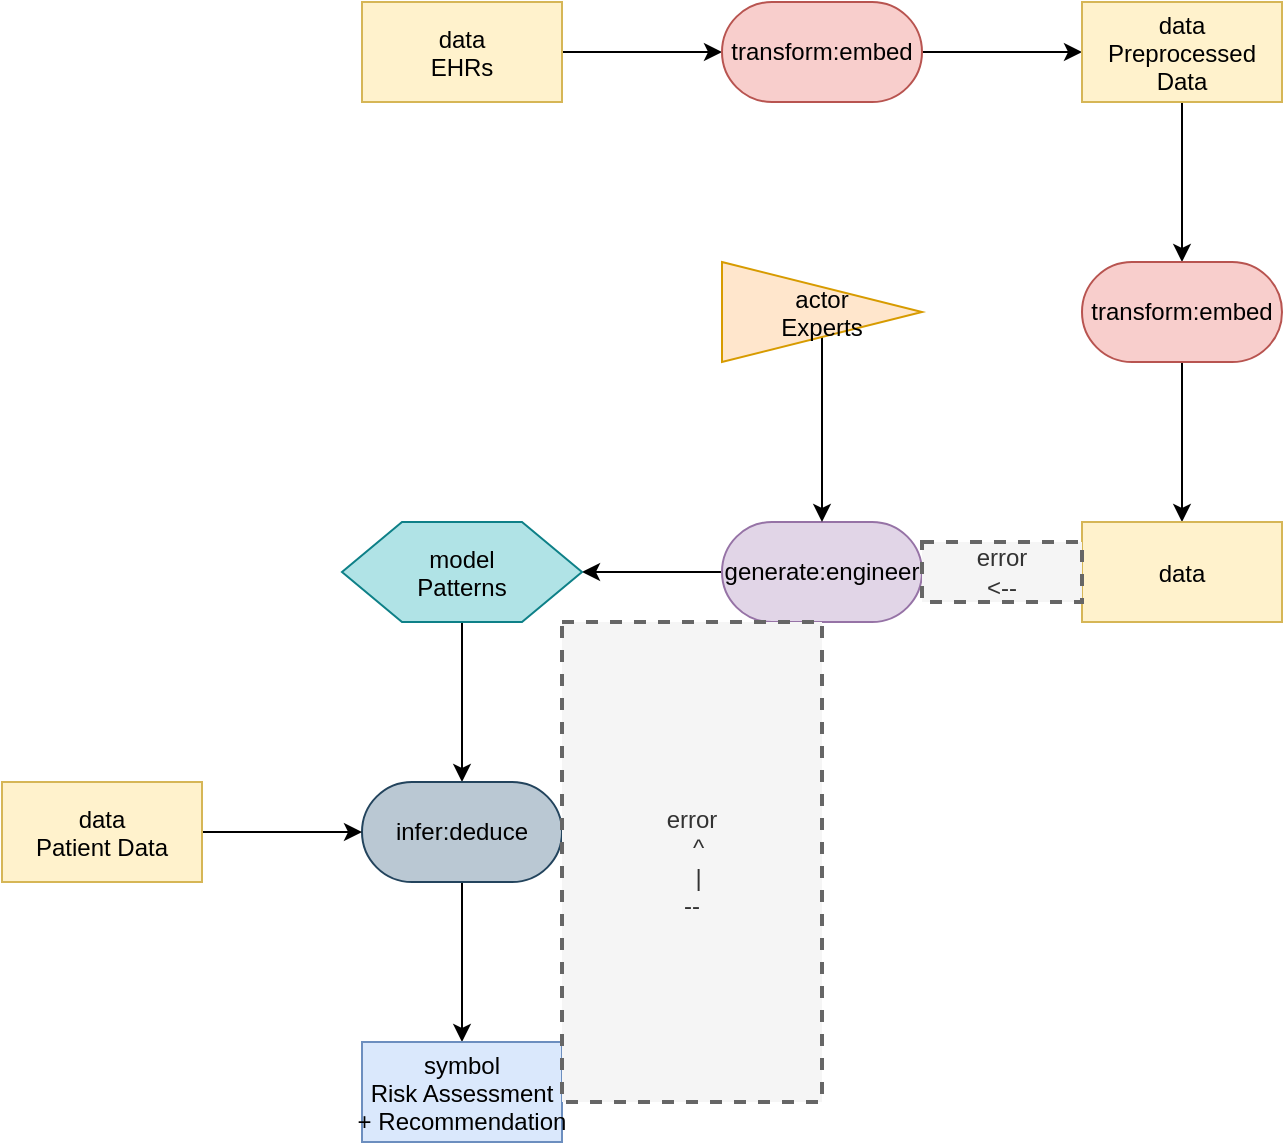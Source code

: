 <mxfile version="27.1.6" pages="2">
  <diagram name="Page-1" id="snmFCNeNv60lSdYQOHwF">
    <mxGraphModel dx="1429" dy="856" grid="1" gridSize="10" guides="1" tooltips="1" connect="1" arrows="1" fold="1" page="1" pageScale="1" pageWidth="3300" pageHeight="4681" math="0" shadow="0">
      <root>
        <mxCell id="0" />
        <mxCell id="1" parent="0" />
        <mxCell id="-AzgIT8JQNm12NpPNw8n-3" style="edgeStyle=orthogonalEdgeStyle;rounded=0;orthogonalLoop=1;jettySize=auto;html=1;exitX=1;exitY=0.5;exitDx=0;exitDy=0;entryX=0;entryY=0.5;entryDx=0;entryDy=0;" parent="1" source="-AzgIT8JQNm12NpPNw8n-1" target="-AzgIT8JQNm12NpPNw8n-2" edge="1">
          <mxGeometry relative="1" as="geometry" />
        </mxCell>
        <mxCell id="-AzgIT8JQNm12NpPNw8n-1" value="data&#xa;EHRs" style="rectangle;fillColor=#fff2cc;strokeColor=#d6b656;" parent="1" name="data" vertex="1">
          <mxGeometry x="340" y="230" width="100" height="50" as="geometry" />
        </mxCell>
        <mxCell id="-AzgIT8JQNm12NpPNw8n-5" style="edgeStyle=orthogonalEdgeStyle;rounded=0;orthogonalLoop=1;jettySize=auto;html=1;exitX=1;exitY=0.5;exitDx=0;exitDy=0;entryX=0;entryY=0.5;entryDx=0;entryDy=0;" parent="1" source="-AzgIT8JQNm12NpPNw8n-2" target="-AzgIT8JQNm12NpPNw8n-4" edge="1">
          <mxGeometry relative="1" as="geometry" />
        </mxCell>
        <mxCell id="-AzgIT8JQNm12NpPNw8n-2" value="transform:embed" style="rounded=1;whiteSpace=wrap;html=1;arcSize=50;fillColor=#f8cecc;strokeColor=#b85450;" parent="1" name="transform" vertex="1">
          <mxGeometry x="520" y="230" width="100" height="50" as="geometry" />
        </mxCell>
        <mxCell id="-AzgIT8JQNm12NpPNw8n-8" style="edgeStyle=orthogonalEdgeStyle;rounded=0;orthogonalLoop=1;jettySize=auto;html=1;exitX=0.5;exitY=1;exitDx=0;exitDy=0;entryX=0.5;entryY=0;entryDx=0;entryDy=0;" parent="1" source="-AzgIT8JQNm12NpPNw8n-4" target="-AzgIT8JQNm12NpPNw8n-7" edge="1">
          <mxGeometry relative="1" as="geometry" />
        </mxCell>
        <mxCell id="-AzgIT8JQNm12NpPNw8n-4" value="data&#xa;Preprocessed&#xa;Data" style="rectangle;fillColor=#fff2cc;strokeColor=#d6b656;" parent="1" name="data" vertex="1">
          <mxGeometry x="700" y="230" width="100" height="50" as="geometry" />
        </mxCell>
        <mxCell id="-AzgIT8JQNm12NpPNw8n-10" style="edgeStyle=orthogonalEdgeStyle;rounded=0;orthogonalLoop=1;jettySize=auto;html=1;exitX=0.5;exitY=1;exitDx=0;exitDy=0;entryX=0.5;entryY=0;entryDx=0;entryDy=0;" parent="1" source="-AzgIT8JQNm12NpPNw8n-7" target="-AzgIT8JQNm12NpPNw8n-9" edge="1">
          <mxGeometry relative="1" as="geometry" />
        </mxCell>
        <mxCell id="-AzgIT8JQNm12NpPNw8n-7" value="transform:embed" style="rounded=1;whiteSpace=wrap;html=1;arcSize=50;fillColor=#f8cecc;strokeColor=#b85450;" parent="1" name="transform" vertex="1">
          <mxGeometry x="700" y="360" width="100" height="50" as="geometry" />
        </mxCell>
        <mxCell id="-AzgIT8JQNm12NpPNw8n-9" value="data" style="rectangle;fillColor=#fff2cc;strokeColor=#d6b656;" parent="1" name="data" vertex="1">
          <mxGeometry x="700" y="490" width="100" height="50" as="geometry" />
        </mxCell>
        <mxCell id="-AzgIT8JQNm12NpPNw8n-21" style="edgeStyle=orthogonalEdgeStyle;rounded=0;orthogonalLoop=1;jettySize=auto;html=1;exitX=0;exitY=0.5;exitDx=0;exitDy=0;entryX=1;entryY=0.5;entryDx=0;entryDy=0;" parent="1" source="-AzgIT8JQNm12NpPNw8n-14" target="-AzgIT8JQNm12NpPNw8n-20" edge="1">
          <mxGeometry relative="1" as="geometry" />
        </mxCell>
        <mxCell id="-AzgIT8JQNm12NpPNw8n-14" value="generate:engineer" style="rounded=1;whiteSpace=wrap;html=1;arcSize=50;fillColor=#e1d5e7;strokeColor=#9673a6;" parent="1" name="generate:engineer" vertex="1">
          <mxGeometry x="520" y="490" width="100" height="50" as="geometry" />
        </mxCell>
        <mxCell id="-AzgIT8JQNm12NpPNw8n-17" value="&lt;div&gt;error&lt;/div&gt;&lt;div&gt;&amp;lt;--&lt;/div&gt;" style="text;html=1;align=center;verticalAlign=middle;whiteSpace=wrap;rounded=0;dashed=1;fillColor=#f5f5f5;fontColor=#333333;strokeColor=#666666;strokeWidth=2;" parent="1" name="text" vertex="1">
          <mxGeometry x="620" y="500" width="80" height="30" as="geometry" />
        </mxCell>
        <mxCell id="-AzgIT8JQNm12NpPNw8n-19" style="edgeStyle=orthogonalEdgeStyle;rounded=0;orthogonalLoop=1;jettySize=auto;html=1;exitX=0.5;exitY=1;exitDx=0;exitDy=0;entryX=0.5;entryY=0;entryDx=0;entryDy=0;" parent="1" source="-AzgIT8JQNm12NpPNw8n-18" target="-AzgIT8JQNm12NpPNw8n-14" edge="1">
          <mxGeometry relative="1" as="geometry" />
        </mxCell>
        <mxCell id="-AzgIT8JQNm12NpPNw8n-18" value="actor&#xa;Experts" style="triangle;fillColor=#ffe6cc;strokeColor=#d79b00;" parent="1" name="actor" vertex="1">
          <mxGeometry x="520" y="360" width="100" height="50" as="geometry" />
        </mxCell>
        <mxCell id="-AzgIT8JQNm12NpPNw8n-23" style="edgeStyle=orthogonalEdgeStyle;rounded=0;orthogonalLoop=1;jettySize=auto;html=1;exitX=0.5;exitY=1;exitDx=0;exitDy=0;entryX=0.5;entryY=0;entryDx=0;entryDy=0;" parent="1" source="-AzgIT8JQNm12NpPNw8n-20" target="-AzgIT8JQNm12NpPNw8n-22" edge="1">
          <mxGeometry relative="1" as="geometry" />
        </mxCell>
        <mxCell id="-AzgIT8JQNm12NpPNw8n-20" value="model&#xa;Patterns" style="shape=hexagon;perimeter=hexagonPerimeter2;fillColor=#b0e3e6;strokeColor=#0e8088;" parent="1" name="model" vertex="1">
          <mxGeometry x="330" y="490" width="120" height="50" as="geometry" />
        </mxCell>
        <mxCell id="-AzgIT8JQNm12NpPNw8n-27" style="edgeStyle=orthogonalEdgeStyle;rounded=0;orthogonalLoop=1;jettySize=auto;html=1;exitX=0.5;exitY=1;exitDx=0;exitDy=0;entryX=0.5;entryY=0;entryDx=0;entryDy=0;" parent="1" source="-AzgIT8JQNm12NpPNw8n-22" target="-AzgIT8JQNm12NpPNw8n-26" edge="1">
          <mxGeometry relative="1" as="geometry" />
        </mxCell>
        <mxCell id="-AzgIT8JQNm12NpPNw8n-22" value="infer:deduce" style="rounded=1;whiteSpace=wrap;html=1;arcSize=50;fillColor=#bac8d3;strokeColor=#23445d;" parent="1" name="infer:deduce" vertex="1">
          <mxGeometry x="340" y="620" width="100" height="50" as="geometry" />
        </mxCell>
        <mxCell id="-AzgIT8JQNm12NpPNw8n-25" style="edgeStyle=orthogonalEdgeStyle;rounded=0;orthogonalLoop=1;jettySize=auto;html=1;entryX=0;entryY=0.5;entryDx=0;entryDy=0;" parent="1" source="-AzgIT8JQNm12NpPNw8n-24" target="-AzgIT8JQNm12NpPNw8n-22" edge="1">
          <mxGeometry relative="1" as="geometry" />
        </mxCell>
        <mxCell id="-AzgIT8JQNm12NpPNw8n-24" value="data&#xa;Patient Data" style="rectangle;fillColor=#fff2cc;strokeColor=#d6b656;" parent="1" name="data" vertex="1">
          <mxGeometry x="160" y="620" width="100" height="50" as="geometry" />
        </mxCell>
        <mxCell id="-AzgIT8JQNm12NpPNw8n-26" value="symbol&#xa;Risk Assessment&#xa;+ Recommendation" style="rectangle;fillColor=#dae8fc;strokeColor=#6c8ebf;" parent="1" name="symbol" vertex="1">
          <mxGeometry x="340" y="750" width="100" height="50" as="geometry" />
        </mxCell>
        <mxCell id="-AzgIT8JQNm12NpPNw8n-29" value="&lt;div&gt;error&lt;/div&gt;&lt;div&gt;&amp;nbsp; ^&lt;/div&gt;&lt;div&gt;&amp;nbsp; |&lt;/div&gt;&lt;div&gt;--&lt;/div&gt;" style="text;html=1;align=center;verticalAlign=middle;whiteSpace=wrap;rounded=0;dashed=1;fillColor=#f5f5f5;fontColor=#333333;strokeColor=#666666;strokeWidth=2;" parent="1" name="text" vertex="1">
          <mxGeometry x="440" y="540" width="130" height="240" as="geometry" />
        </mxCell>
      </root>
    </mxGraphModel>
  </diagram>
  <diagram name="Copy of Page-1" id="b1hgjE56_KVyyjQ0NzPH">
    <mxGraphModel dx="1429" dy="856" grid="1" gridSize="10" guides="1" tooltips="1" connect="1" arrows="1" fold="1" page="1" pageScale="1" pageWidth="3300" pageHeight="4681" math="0" shadow="0">
      <root>
        <mxCell id="TqYOXqOIuNRN05LQgg5f-0" />
        <mxCell id="TqYOXqOIuNRN05LQgg5f-1" parent="TqYOXqOIuNRN05LQgg5f-0" />
        <mxCell id="TqYOXqOIuNRN05LQgg5f-2" style="edgeStyle=orthogonalEdgeStyle;rounded=0;orthogonalLoop=1;jettySize=auto;html=1;exitX=1;exitY=0.5;exitDx=0;exitDy=0;entryX=0;entryY=0.5;entryDx=0;entryDy=0;" edge="1" parent="TqYOXqOIuNRN05LQgg5f-1" source="TqYOXqOIuNRN05LQgg5f-3" target="TqYOXqOIuNRN05LQgg5f-5">
          <mxGeometry relative="1" as="geometry" />
        </mxCell>
        <mxCell id="TqYOXqOIuNRN05LQgg5f-3" value="data&#xa;EHRs" style="rectangle;fillColor=#fff2cc;strokeColor=#d6b656;" name="data" vertex="1" parent="TqYOXqOIuNRN05LQgg5f-1">
          <mxGeometry x="340" y="230" width="100" height="50" as="geometry" />
        </mxCell>
        <mxCell id="TqYOXqOIuNRN05LQgg5f-4" style="edgeStyle=orthogonalEdgeStyle;rounded=0;orthogonalLoop=1;jettySize=auto;html=1;exitX=1;exitY=0.5;exitDx=0;exitDy=0;entryX=0;entryY=0.5;entryDx=0;entryDy=0;" edge="1" parent="TqYOXqOIuNRN05LQgg5f-1" source="TqYOXqOIuNRN05LQgg5f-5" target="TqYOXqOIuNRN05LQgg5f-7">
          <mxGeometry relative="1" as="geometry" />
        </mxCell>
        <mxCell id="TqYOXqOIuNRN05LQgg5f-5" value="transform:embed" style="rounded=1;whiteSpace=wrap;html=1;arcSize=50;fillColor=#f8cecc;strokeColor=#b85450;" name="transform" vertex="1" parent="TqYOXqOIuNRN05LQgg5f-1">
          <mxGeometry x="520" y="230" width="100" height="50" as="geometry" />
        </mxCell>
        <mxCell id="TqYOXqOIuNRN05LQgg5f-6" style="edgeStyle=orthogonalEdgeStyle;rounded=0;orthogonalLoop=1;jettySize=auto;html=1;exitX=0.5;exitY=1;exitDx=0;exitDy=0;entryX=0.5;entryY=0;entryDx=0;entryDy=0;" edge="1" parent="TqYOXqOIuNRN05LQgg5f-1" source="TqYOXqOIuNRN05LQgg5f-7" target="TqYOXqOIuNRN05LQgg5f-9">
          <mxGeometry relative="1" as="geometry" />
        </mxCell>
        <mxCell id="TqYOXqOIuNRN05LQgg5f-7" value="data&#xa;Preprocessed&#xa;Data" style="rectangle;fillColor=#fff2cc;strokeColor=#d6b656;" name="data" vertex="1" parent="TqYOXqOIuNRN05LQgg5f-1">
          <mxGeometry x="700" y="230" width="100" height="50" as="geometry" />
        </mxCell>
        <mxCell id="TqYOXqOIuNRN05LQgg5f-8" style="edgeStyle=orthogonalEdgeStyle;rounded=0;orthogonalLoop=1;jettySize=auto;html=1;exitX=0.5;exitY=1;exitDx=0;exitDy=0;entryX=0.5;entryY=0;entryDx=0;entryDy=0;" edge="1" parent="TqYOXqOIuNRN05LQgg5f-1" source="TqYOXqOIuNRN05LQgg5f-9" target="TqYOXqOIuNRN05LQgg5f-10">
          <mxGeometry relative="1" as="geometry" />
        </mxCell>
        <mxCell id="TqYOXqOIuNRN05LQgg5f-9" value="transform:embed" style="rounded=1;whiteSpace=wrap;html=1;arcSize=50;fillColor=#f8cecc;strokeColor=#b85450;" name="transform" vertex="1" parent="TqYOXqOIuNRN05LQgg5f-1">
          <mxGeometry x="700" y="360" width="100" height="50" as="geometry" />
        </mxCell>
        <mxCell id="ioMqj7xtOXUpbVb3NhpE-0" style="edgeStyle=orthogonalEdgeStyle;rounded=0;orthogonalLoop=1;jettySize=auto;html=1;exitX=0;exitY=0.5;exitDx=0;exitDy=0;entryX=1;entryY=0.5;entryDx=0;entryDy=0;" edge="1" parent="TqYOXqOIuNRN05LQgg5f-1" source="TqYOXqOIuNRN05LQgg5f-10" target="TqYOXqOIuNRN05LQgg5f-12">
          <mxGeometry relative="1" as="geometry" />
        </mxCell>
        <mxCell id="TqYOXqOIuNRN05LQgg5f-10" value="data" style="rectangle;fillColor=#fff2cc;strokeColor=#d6b656;" name="data" vertex="1" parent="TqYOXqOIuNRN05LQgg5f-1" tooltip="⚠️ Node not part of any valid pattern.">
          <mxGeometry x="700" y="490" width="100" height="50" as="geometry" />
        </mxCell>
        <mxCell id="TqYOXqOIuNRN05LQgg5f-11" style="edgeStyle=orthogonalEdgeStyle;rounded=0;orthogonalLoop=1;jettySize=auto;html=1;exitX=0;exitY=0.5;exitDx=0;exitDy=0;entryX=1;entryY=0.5;entryDx=0;entryDy=0;" edge="1" parent="TqYOXqOIuNRN05LQgg5f-1" source="TqYOXqOIuNRN05LQgg5f-12" target="TqYOXqOIuNRN05LQgg5f-17">
          <mxGeometry relative="1" as="geometry" />
        </mxCell>
        <mxCell id="ioMqj7xtOXUpbVb3NhpE-1" style="edgeStyle=orthogonalEdgeStyle;rounded=0;orthogonalLoop=1;jettySize=auto;html=1;exitX=0.5;exitY=1;exitDx=0;exitDy=0;entryX=1;entryY=0.5;entryDx=0;entryDy=0;" edge="1" parent="TqYOXqOIuNRN05LQgg5f-1" source="TqYOXqOIuNRN05LQgg5f-12" target="TqYOXqOIuNRN05LQgg5f-22">
          <mxGeometry relative="1" as="geometry" />
        </mxCell>
        <mxCell id="TqYOXqOIuNRN05LQgg5f-12" value="generate:engineer" style="rounded=1;whiteSpace=wrap;html=1;arcSize=50;fillColor=#e1d5e7;strokeColor=#9673a6;" name="generate:engineer" vertex="1" parent="TqYOXqOIuNRN05LQgg5f-1">
          <mxGeometry x="520" y="490" width="100" height="50" as="geometry" />
        </mxCell>
        <mxCell id="TqYOXqOIuNRN05LQgg5f-14" style="edgeStyle=orthogonalEdgeStyle;rounded=0;orthogonalLoop=1;jettySize=auto;html=1;exitX=0.5;exitY=1;exitDx=0;exitDy=0;entryX=0.5;entryY=0;entryDx=0;entryDy=0;" edge="1" parent="TqYOXqOIuNRN05LQgg5f-1" source="TqYOXqOIuNRN05LQgg5f-15" target="TqYOXqOIuNRN05LQgg5f-12">
          <mxGeometry relative="1" as="geometry" />
        </mxCell>
        <mxCell id="TqYOXqOIuNRN05LQgg5f-15" value="actor&#xa;Experts" style="triangle;fillColor=#ffe6cc;strokeColor=#d79b00;" name="actor" vertex="1" parent="TqYOXqOIuNRN05LQgg5f-1">
          <mxGeometry x="520" y="360" width="100" height="50" as="geometry" />
        </mxCell>
        <mxCell id="TqYOXqOIuNRN05LQgg5f-16" style="edgeStyle=orthogonalEdgeStyle;rounded=0;orthogonalLoop=1;jettySize=auto;html=1;exitX=0.5;exitY=1;exitDx=0;exitDy=0;entryX=0.5;entryY=0;entryDx=0;entryDy=0;" edge="1" parent="TqYOXqOIuNRN05LQgg5f-1" source="TqYOXqOIuNRN05LQgg5f-17" target="TqYOXqOIuNRN05LQgg5f-19">
          <mxGeometry relative="1" as="geometry" />
        </mxCell>
        <mxCell id="TqYOXqOIuNRN05LQgg5f-17" value="model&#xa;Patterns" style="shape=hexagon;perimeter=hexagonPerimeter2;fillColor=#b0e3e6;strokeColor=#0e8088;" name="model" vertex="1" parent="TqYOXqOIuNRN05LQgg5f-1">
          <mxGeometry x="330" y="490" width="120" height="50" as="geometry" />
        </mxCell>
        <mxCell id="TqYOXqOIuNRN05LQgg5f-18" style="edgeStyle=orthogonalEdgeStyle;rounded=0;orthogonalLoop=1;jettySize=auto;html=1;exitX=0.5;exitY=1;exitDx=0;exitDy=0;entryX=0.5;entryY=0;entryDx=0;entryDy=0;" edge="1" parent="TqYOXqOIuNRN05LQgg5f-1" source="TqYOXqOIuNRN05LQgg5f-19" target="TqYOXqOIuNRN05LQgg5f-22">
          <mxGeometry relative="1" as="geometry" />
        </mxCell>
        <mxCell id="TqYOXqOIuNRN05LQgg5f-19" value="infer:deduce" style="rounded=1;whiteSpace=wrap;html=1;arcSize=50;fillColor=#bac8d3;strokeColor=#23445d;" name="infer:deduce" vertex="1" parent="TqYOXqOIuNRN05LQgg5f-1">
          <mxGeometry x="340" y="620" width="100" height="50" as="geometry" />
        </mxCell>
        <mxCell id="TqYOXqOIuNRN05LQgg5f-20" style="edgeStyle=orthogonalEdgeStyle;rounded=0;orthogonalLoop=1;jettySize=auto;html=1;entryX=0;entryY=0.5;entryDx=0;entryDy=0;" edge="1" parent="TqYOXqOIuNRN05LQgg5f-1" source="TqYOXqOIuNRN05LQgg5f-21" target="TqYOXqOIuNRN05LQgg5f-19">
          <mxGeometry relative="1" as="geometry" />
        </mxCell>
        <mxCell id="TqYOXqOIuNRN05LQgg5f-21" value="data&#xa;Patient Data" style="rectangle;fillColor=#fff2cc;strokeColor=#d6b656;" name="data" vertex="1" parent="TqYOXqOIuNRN05LQgg5f-1">
          <mxGeometry x="160" y="620" width="100" height="50" as="geometry" />
        </mxCell>
        <mxCell id="TqYOXqOIuNRN05LQgg5f-22" value="symbol&#xa;Risk Assessment&#xa;+ Recommendation" style="rectangle;fillColor=#dae8fc;strokeColor=#6c8ebf;" name="symbol" vertex="1" parent="TqYOXqOIuNRN05LQgg5f-1">
          <mxGeometry x="340" y="750" width="100" height="50" as="geometry" />
        </mxCell>
        <mxCell id="eLr_w6HNZVi5LHFWIEWW-0" value="&lt;div&gt;error&lt;/div&gt;" style="text;html=1;align=center;verticalAlign=middle;whiteSpace=wrap;rounded=0;dashed=1;fillColor=#f5f5f5;fontColor=#333333;strokeColor=#666666;strokeWidth=2;" name="text" vertex="1" parent="TqYOXqOIuNRN05LQgg5f-1">
          <mxGeometry x="460" y="470" width="50" height="30" as="geometry" />
        </mxCell>
        <mxCell id="eLr_w6HNZVi5LHFWIEWW-1" value="&lt;div&gt;error&lt;/div&gt;" style="text;html=1;align=center;verticalAlign=middle;whiteSpace=wrap;rounded=0;dashed=1;fillColor=#f5f5f5;fontColor=#333333;strokeColor=#666666;strokeWidth=2;" name="text" vertex="1" parent="TqYOXqOIuNRN05LQgg5f-1">
          <mxGeometry x="480" y="790" width="50" height="30" as="geometry" />
        </mxCell>
      </root>
    </mxGraphModel>
  </diagram>
</mxfile>

